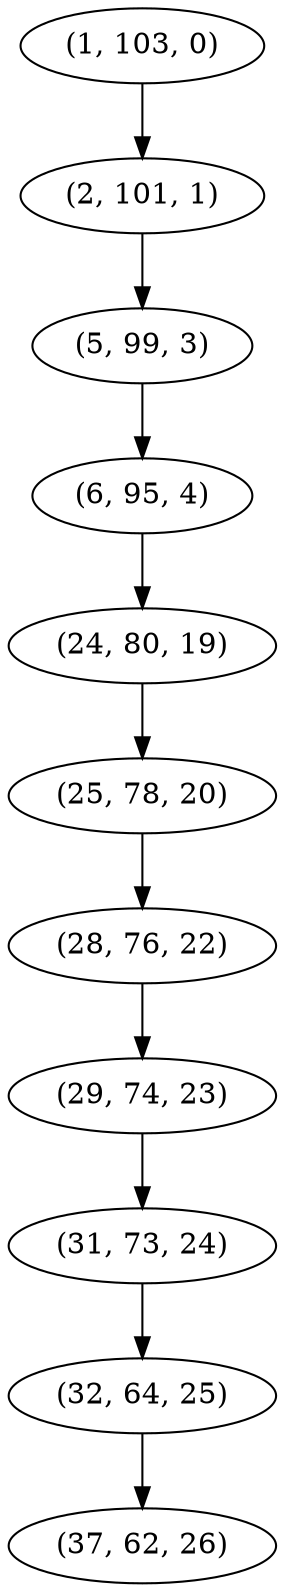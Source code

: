 digraph tree {
    "(1, 103, 0)";
    "(2, 101, 1)";
    "(5, 99, 3)";
    "(6, 95, 4)";
    "(24, 80, 19)";
    "(25, 78, 20)";
    "(28, 76, 22)";
    "(29, 74, 23)";
    "(31, 73, 24)";
    "(32, 64, 25)";
    "(37, 62, 26)";
    "(1, 103, 0)" -> "(2, 101, 1)";
    "(2, 101, 1)" -> "(5, 99, 3)";
    "(5, 99, 3)" -> "(6, 95, 4)";
    "(6, 95, 4)" -> "(24, 80, 19)";
    "(24, 80, 19)" -> "(25, 78, 20)";
    "(25, 78, 20)" -> "(28, 76, 22)";
    "(28, 76, 22)" -> "(29, 74, 23)";
    "(29, 74, 23)" -> "(31, 73, 24)";
    "(31, 73, 24)" -> "(32, 64, 25)";
    "(32, 64, 25)" -> "(37, 62, 26)";
}
